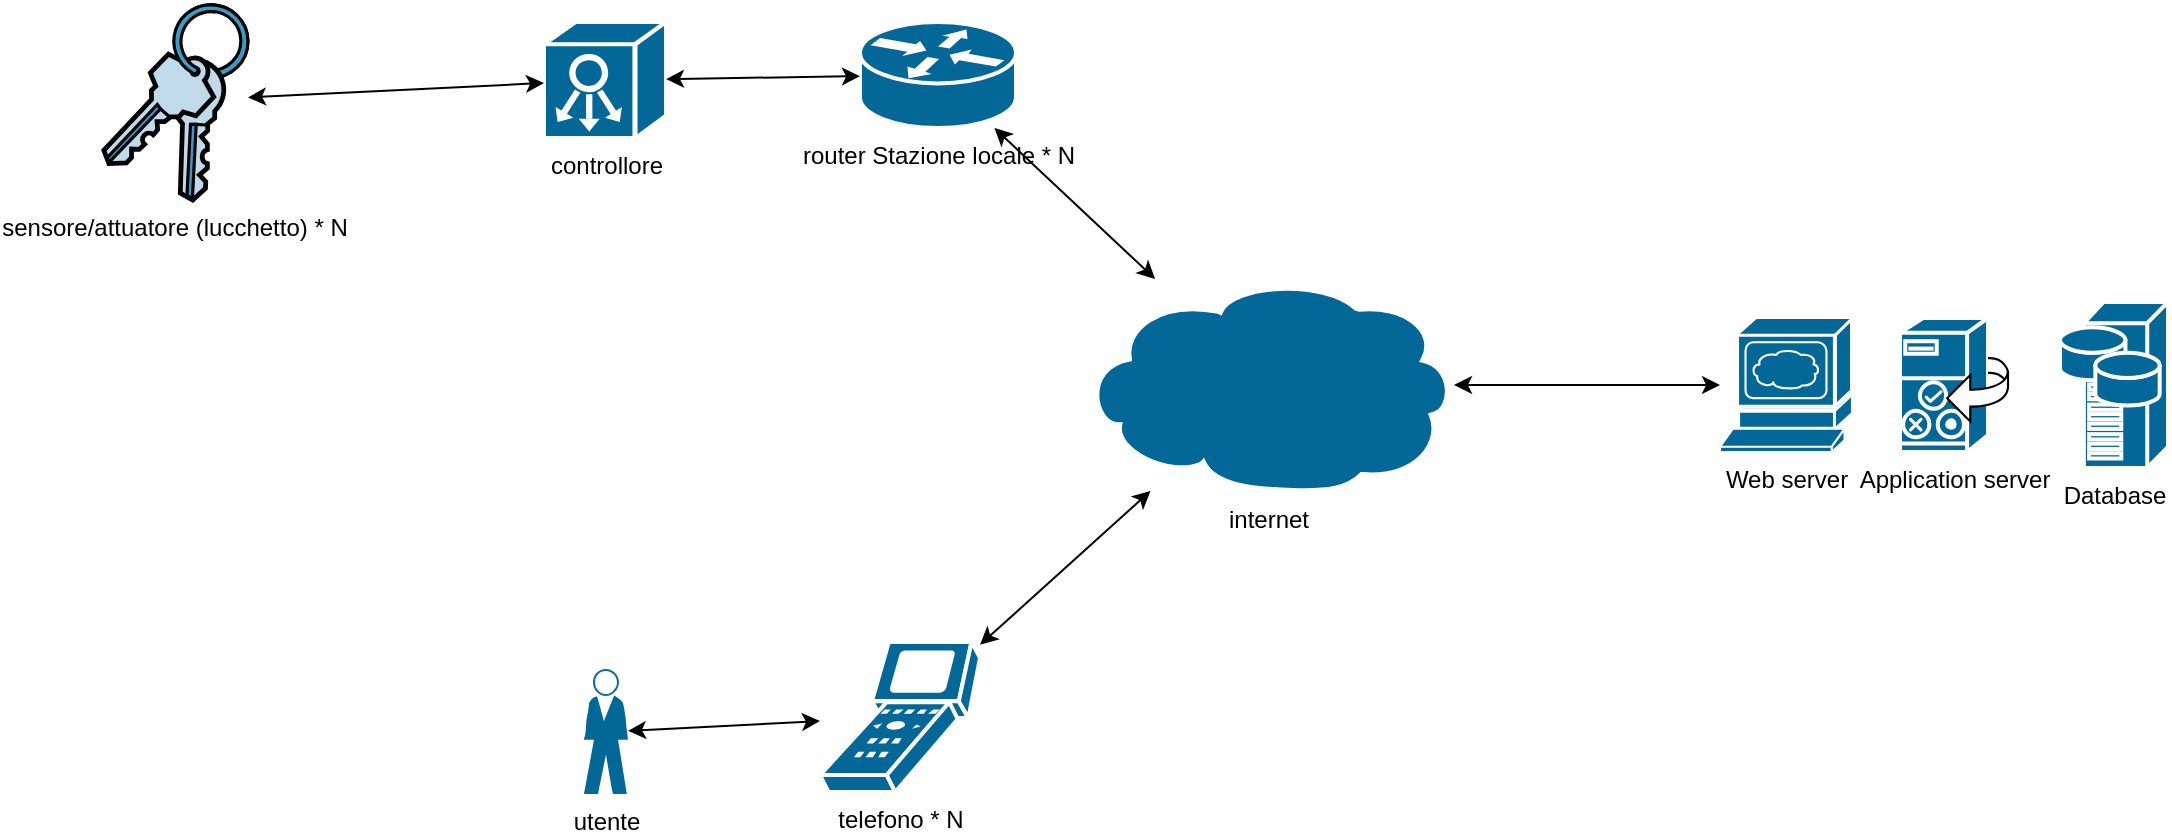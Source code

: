 <mxfile version="14.5.6" type="device"><diagram id="1vJmL303RmqA-0YQKA_V" name="Page-1"><mxGraphModel dx="1266" dy="731" grid="1" gridSize="10" guides="1" tooltips="1" connect="1" arrows="1" fold="1" page="1" pageScale="1" pageWidth="827" pageHeight="1169" math="0" shadow="0"><root><mxCell id="0"/><mxCell id="1" parent="0"/><mxCell id="6Q8HDPLltAmxn_s98Nm--1" value="Web server" style="shape=mxgraph.cisco.servers.www_server;html=1;pointerEvents=1;dashed=0;fillColor=#036897;strokeColor=#ffffff;strokeWidth=2;verticalLabelPosition=bottom;verticalAlign=top;align=center;outlineConnect=0;" vertex="1" parent="1"><mxGeometry x="960" y="288" width="66" height="67" as="geometry"/></mxCell><mxCell id="6Q8HDPLltAmxn_s98Nm--2" value="Application server" style="shape=mxgraph.cisco.servers.cisco_unified_presence_server;html=1;pointerEvents=1;dashed=0;fillColor=#036897;strokeColor=#ffffff;strokeWidth=2;verticalLabelPosition=bottom;verticalAlign=top;align=center;outlineConnect=0;" vertex="1" parent="1"><mxGeometry x="1050" y="288" width="54" height="67" as="geometry"/></mxCell><mxCell id="6Q8HDPLltAmxn_s98Nm--3" value="Database" style="shape=mxgraph.cisco.servers.storage_server;html=1;pointerEvents=1;dashed=0;fillColor=#036897;strokeColor=#ffffff;strokeWidth=2;verticalLabelPosition=bottom;verticalAlign=top;align=center;outlineConnect=0;" vertex="1" parent="1"><mxGeometry x="1130" y="280" width="54" height="83" as="geometry"/></mxCell><mxCell id="6Q8HDPLltAmxn_s98Nm--5" value="router Stazione locale * N" style="shape=mxgraph.cisco.routers.router;html=1;pointerEvents=1;dashed=0;fillColor=#036897;strokeColor=#ffffff;strokeWidth=2;verticalLabelPosition=bottom;verticalAlign=top;align=center;outlineConnect=0;" vertex="1" parent="1"><mxGeometry x="530" y="140" width="78" height="53" as="geometry"/></mxCell><mxCell id="6Q8HDPLltAmxn_s98Nm--6" value="internet" style="shape=mxgraph.cisco.storage.cloud;html=1;pointerEvents=1;dashed=0;fillColor=#036897;strokeColor=#ffffff;strokeWidth=2;verticalLabelPosition=bottom;verticalAlign=top;align=center;outlineConnect=0;" vertex="1" parent="1"><mxGeometry x="641" y="268.5" width="186" height="106" as="geometry"/></mxCell><mxCell id="6Q8HDPLltAmxn_s98Nm--7" value="telefono * N" style="shape=mxgraph.cisco.computers_and_peripherals.scanner;html=1;pointerEvents=1;dashed=0;fillColor=#036897;strokeColor=#ffffff;strokeWidth=2;verticalLabelPosition=bottom;verticalAlign=top;align=center;outlineConnect=0;" vertex="1" parent="1"><mxGeometry x="510" y="450" width="80" height="75" as="geometry"/></mxCell><mxCell id="6Q8HDPLltAmxn_s98Nm--8" value="utente" style="shape=mxgraph.cisco.people.standing_man;html=1;pointerEvents=1;dashed=0;fillColor=#036897;strokeColor=#ffffff;strokeWidth=2;verticalLabelPosition=bottom;verticalAlign=top;align=center;outlineConnect=0;" vertex="1" parent="1"><mxGeometry x="392" y="464" width="22" height="62" as="geometry"/></mxCell><mxCell id="6Q8HDPLltAmxn_s98Nm--9" value="controllore" style="shape=mxgraph.cisco.controllers_and_modules.system_controller;html=1;pointerEvents=1;dashed=0;fillColor=#036897;strokeColor=#ffffff;strokeWidth=2;verticalLabelPosition=bottom;verticalAlign=top;align=center;outlineConnect=0;" vertex="1" parent="1"><mxGeometry x="372" y="140" width="61" height="58" as="geometry"/></mxCell><mxCell id="6Q8HDPLltAmxn_s98Nm--10" value="sensore/attuatore (lucchetto) * N" style="shape=mxgraph.cisco.misc.keys;html=1;pointerEvents=1;dashed=0;fillColor=#036897;strokeColor=#ffffff;strokeWidth=2;verticalLabelPosition=bottom;verticalAlign=top;align=center;outlineConnect=0;" vertex="1" parent="1"><mxGeometry x="150" y="130" width="74" height="99" as="geometry"/></mxCell><mxCell id="6Q8HDPLltAmxn_s98Nm--11" value="" style="endArrow=classic;startArrow=classic;html=1;" edge="1" parent="1" source="6Q8HDPLltAmxn_s98Nm--10" target="6Q8HDPLltAmxn_s98Nm--9"><mxGeometry width="50" height="50" relative="1" as="geometry"><mxPoint x="320" y="310" as="sourcePoint"/><mxPoint x="370" y="260" as="targetPoint"/></mxGeometry></mxCell><mxCell id="6Q8HDPLltAmxn_s98Nm--12" value="" style="endArrow=classic;startArrow=classic;html=1;" edge="1" parent="1" source="6Q8HDPLltAmxn_s98Nm--7" target="6Q8HDPLltAmxn_s98Nm--6"><mxGeometry width="50" height="50" relative="1" as="geometry"><mxPoint x="340" y="325.107" as="sourcePoint"/><mxPoint x="488" y="317.896" as="targetPoint"/></mxGeometry></mxCell><mxCell id="6Q8HDPLltAmxn_s98Nm--13" value="" style="endArrow=classic;startArrow=classic;html=1;" edge="1" parent="1" source="6Q8HDPLltAmxn_s98Nm--1" target="6Q8HDPLltAmxn_s98Nm--6"><mxGeometry width="50" height="50" relative="1" as="geometry"><mxPoint x="800" y="220" as="sourcePoint"/><mxPoint x="498" y="327.896" as="targetPoint"/></mxGeometry></mxCell><mxCell id="6Q8HDPLltAmxn_s98Nm--14" value="" style="endArrow=classic;startArrow=classic;html=1;" edge="1" parent="1" source="6Q8HDPLltAmxn_s98Nm--6" target="6Q8HDPLltAmxn_s98Nm--5"><mxGeometry width="50" height="50" relative="1" as="geometry"><mxPoint x="360.0" y="345.107" as="sourcePoint"/><mxPoint x="508" y="337.896" as="targetPoint"/></mxGeometry></mxCell><mxCell id="6Q8HDPLltAmxn_s98Nm--15" value="" style="endArrow=classic;startArrow=classic;html=1;" edge="1" parent="1" source="6Q8HDPLltAmxn_s98Nm--9" target="6Q8HDPLltAmxn_s98Nm--5"><mxGeometry width="50" height="50" relative="1" as="geometry"><mxPoint x="370.0" y="355.107" as="sourcePoint"/><mxPoint x="518" y="347.896" as="targetPoint"/></mxGeometry></mxCell><mxCell id="6Q8HDPLltAmxn_s98Nm--16" value="" style="endArrow=classic;startArrow=classic;html=1;" edge="1" parent="1" source="6Q8HDPLltAmxn_s98Nm--8" target="6Q8HDPLltAmxn_s98Nm--7"><mxGeometry width="50" height="50" relative="1" as="geometry"><mxPoint x="160" y="480" as="sourcePoint"/><mxPoint x="210" y="430" as="targetPoint"/></mxGeometry></mxCell></root></mxGraphModel></diagram></mxfile>
